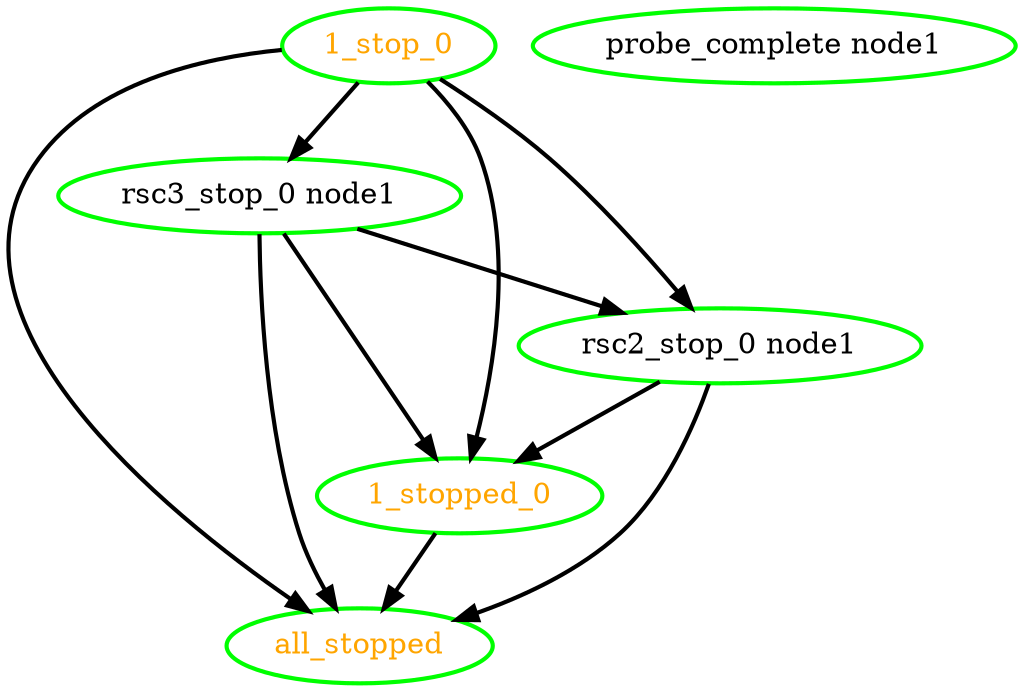  digraph "g" {
"1_stop_0" -> "1_stopped_0" [ style = bold]
"1_stop_0" -> "all_stopped" [ style = bold]
"1_stop_0" -> "rsc2_stop_0 node1" [ style = bold]
"1_stop_0" -> "rsc3_stop_0 node1" [ style = bold]
"1_stop_0" [ style=bold color="green" fontcolor="orange" ]
"1_stopped_0" -> "all_stopped" [ style = bold]
"1_stopped_0" [ style=bold color="green" fontcolor="orange" ]
"all_stopped" [ style=bold color="green" fontcolor="orange"  ]
"probe_complete node1" [ style=bold color="green" fontcolor="black" ]
"rsc2_stop_0 node1" -> "1_stopped_0" [ style = bold]
"rsc2_stop_0 node1" -> "all_stopped" [ style = bold]
"rsc2_stop_0 node1" [ style=bold color="green" fontcolor="black" ]
"rsc3_stop_0 node1" -> "1_stopped_0" [ style = bold]
"rsc3_stop_0 node1" -> "all_stopped" [ style = bold]
"rsc3_stop_0 node1" -> "rsc2_stop_0 node1" [ style = bold]
"rsc3_stop_0 node1" [ style=bold color="green" fontcolor="black" ]
}
